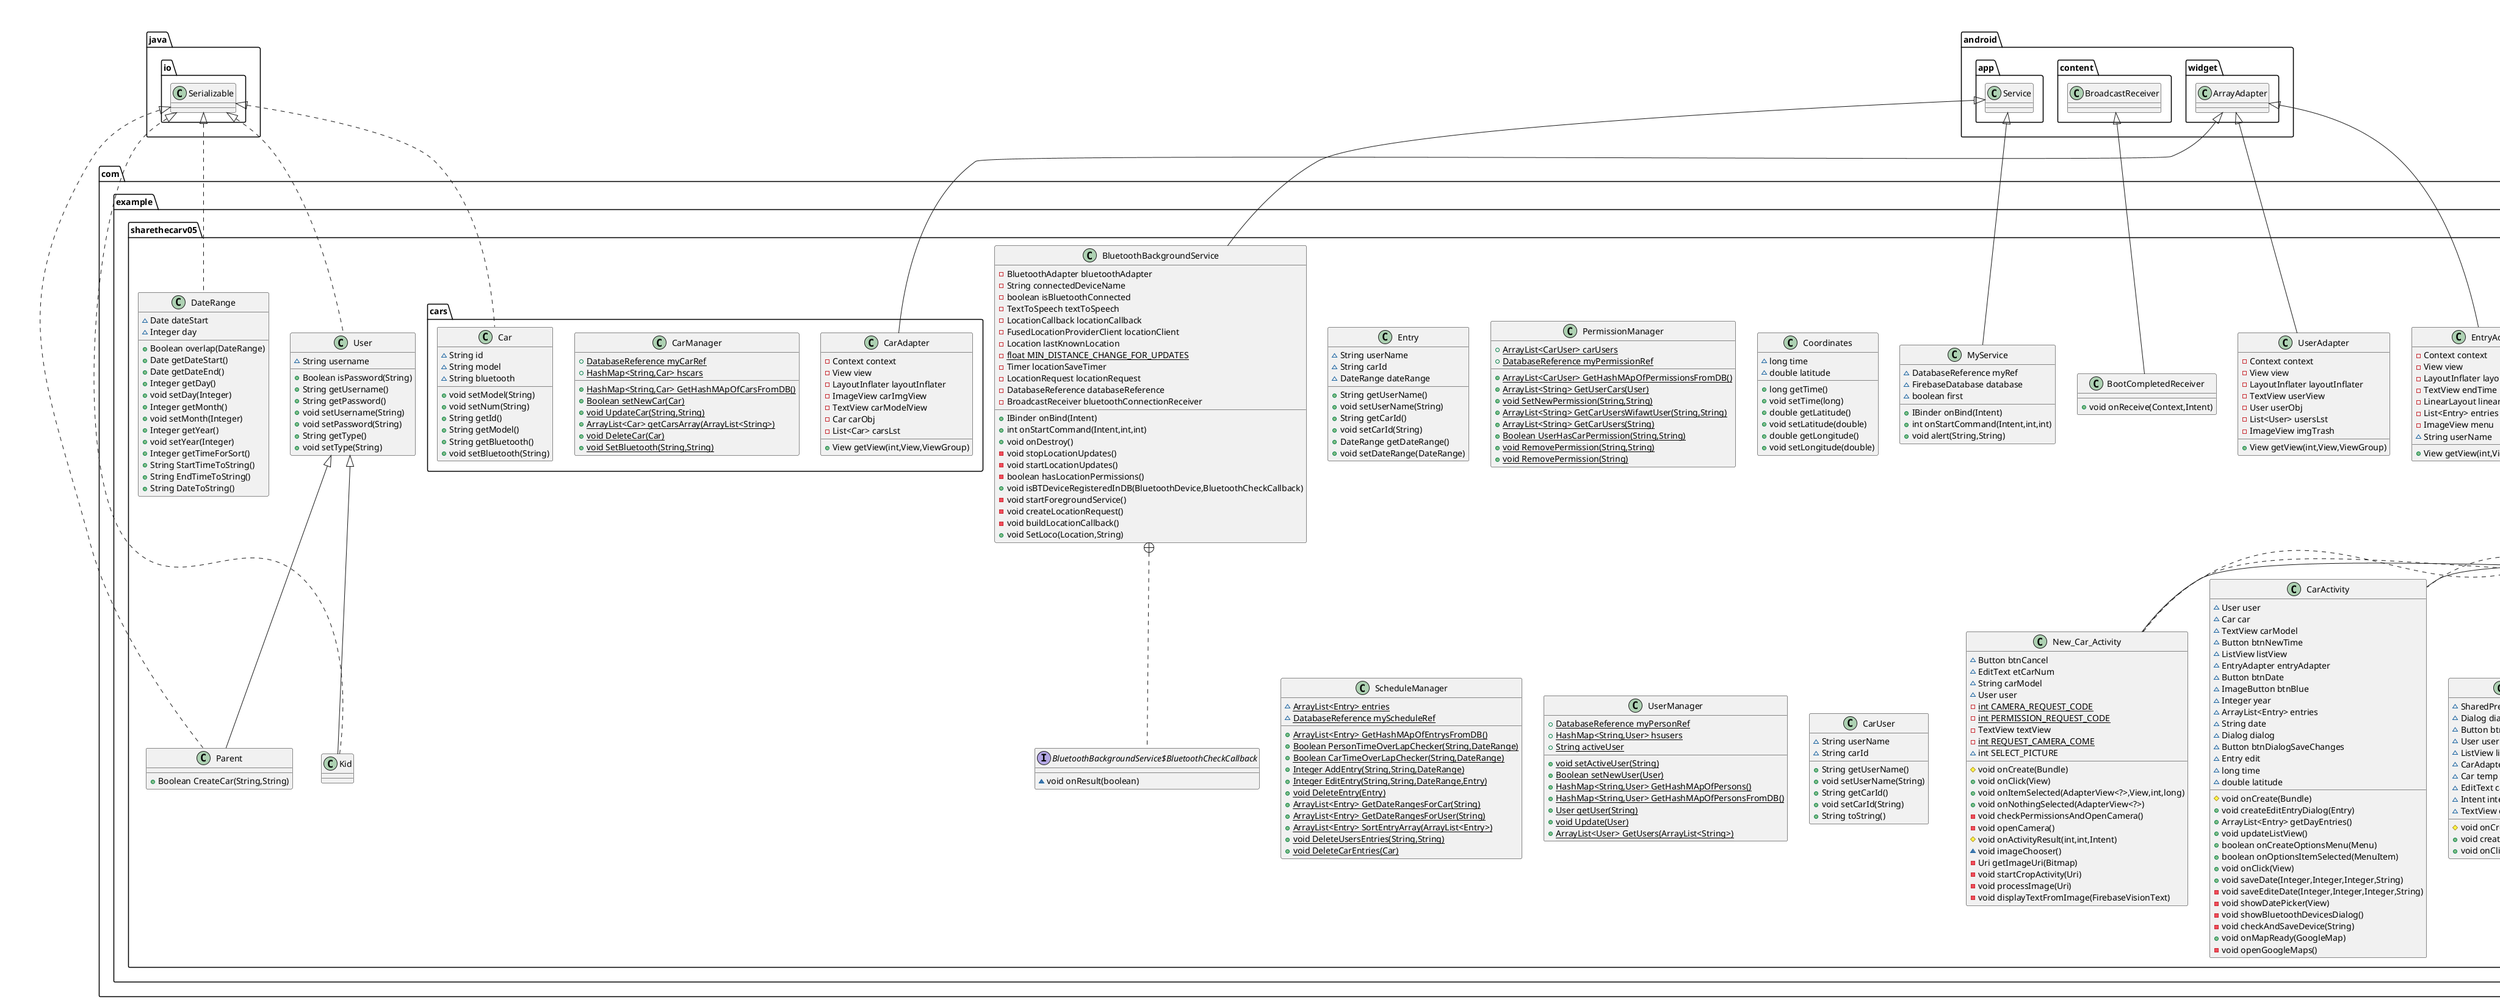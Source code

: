 @startuml
class com.example.sharethecarv05.Entry {
~ String userName
~ String carId
~ DateRange dateRange
+ String getUserName()
+ void setUserName(String)
+ String getCarId()
+ void setCarId(String)
+ DateRange getDateRange()
+ void setDateRange(DateRange)
}


class com.example.sharethecarv05.cars.CarAdapter {
- Context context
- View view
- LayoutInflater layoutInflater
- ImageView carImgView
- TextView carModelView
- Car carObj
- List<Car> carsLst
+ View getView(int,View,ViewGroup)
}


class com.example.sharethecarv05.UserAdapter {
- Context context
- View view
- LayoutInflater layoutInflater
- TextView userView
- User userObj
- List<User> usersLst
- ImageView imgTrash
+ View getView(int,View,ViewGroup)
}


class com.example.sharethecarv05.PermissionManager {
+ {static} ArrayList<CarUser> carUsers
+ {static} DatabaseReference myPermissionRef
+ {static} ArrayList<CarUser> GetHashMApOfPermissionsFromDB()
+ {static} ArrayList<String> GetUserCars(User)
+ {static} void SetNewPermission(String,String)
+ {static} ArrayList<String> GetCarUsersWifawtUser(String,String)
+ {static} ArrayList<String> GetCarUsers(String)
+ {static} Boolean UserHasCarPermission(String,String)
+ {static} void RemovePermission(String,String)
+ {static} void RemovePermission(String)
}


class com.example.sharethecarv05.cars.CarManager {
+ {static} DatabaseReference myCarRef
+ {static} HashMap<String,Car> hscars
+ {static} HashMap<String,Car> GetHashMApOfCarsFromDB()
+ {static} Boolean setNewCar(Car)
+ {static} void UpdateCar(String,String)
+ {static} ArrayList<Car> getCarsArray(ArrayList<String>)
+ {static} void DeleteCar(Car)
+ {static} void SetBluetooth(String,String)
}


class com.example.sharethecarv05.cars.Car {
~ String id
~ String model
~ String bluetooth
+ void setModel(String)
+ void setNum(String)
+ String getId()
+ String getModel()
+ String getBluetooth()
+ void setBluetooth(String)
}


class com.example.sharethecarv05.Coordinates {
~ long time
~ double latitude
+ long getTime()
+ void setTime(long)
+ double getLatitude()
+ void setLatitude(double)
+ double getLongitude()
+ void setLongitude(double)
}


class com.example.sharethecarv05.BluetoothBackgroundService {
- BluetoothAdapter bluetoothAdapter
- String connectedDeviceName
- boolean isBluetoothConnected
- TextToSpeech textToSpeech
- LocationCallback locationCallback
- FusedLocationProviderClient locationClient
- Location lastKnownLocation
- {static} float MIN_DISTANCE_CHANGE_FOR_UPDATES
- Timer locationSaveTimer
- LocationRequest locationRequest
- DatabaseReference databaseReference
- BroadcastReceiver bluetoothConnectionReceiver
+ IBinder onBind(Intent)
+ int onStartCommand(Intent,int,int)
+ void onDestroy()
- void stopLocationUpdates()
- void startLocationUpdates()
- boolean hasLocationPermissions()
+ void isBTDeviceRegisteredInDB(BluetoothDevice,BluetoothCheckCallback)
- void startForegroundService()
- void createLocationRequest()
- void buildLocationCallback()
+ void SetLoco(Location,String)
}


interface com.example.sharethecarv05.BluetoothBackgroundService$BluetoothCheckCallback {
~ void onResult(boolean)
}

class com.example.sharethecarv05.BootCompletedReceiver {
+ void onReceive(Context,Intent)
}

class com.example.sharethecarv05.CarActivity {
~ User user
~ Car car
~ TextView carModel
~ Button btnNewTime
~ ListView listView
~ EntryAdapter entryAdapter
~ Button btnDate
~ ImageButton btnBlue
~ Integer year
~ ArrayList<Entry> entries
~ String date
~ Dialog dialog
~ Button btnDialogSaveChanges
~ Entry edit
~ long time
~ double latitude
# void onCreate(Bundle)
+ void createEditEntryDialog(Entry)
+ ArrayList<Entry> getDayEntries()
+ void updateListView()
+ boolean onCreateOptionsMenu(Menu)
+ boolean onOptionsItemSelected(MenuItem)
+ void onClick(View)
+ void saveDate(Integer,Integer,Integer,String)
- void saveEditeDate(Integer,Integer,Integer,String)
- void showDatePicker(View)
- void showBluetoothDevicesDialog()
- void checkAndSaveDevice(String)
+ void onMapReady(GoogleMap)
- void openGoogleMaps()
}


class com.example.sharethecarv05.ScheduleManager {
~ {static} ArrayList<Entry> entries
~ {static} DatabaseReference myScheduleRef
+ {static} ArrayList<Entry> GetHashMApOfEntrysFromDB()
+ {static} Boolean PersonTimeOverLapChecker(String,DateRange)
+ {static} Boolean CarTimeOverLapChecker(String,DateRange)
+ {static} Integer AddEntry(String,String,DateRange)
+ {static} Integer EditEntry(String,String,DateRange,Entry)
+ {static} void DeleteEntry(Entry)
+ {static} ArrayList<Entry> GetDateRangesForCar(String)
+ {static} ArrayList<Entry> GetDateRangesForUser(String)
+ {static} ArrayList<Entry> SortEntryArray(ArrayList<Entry>)
+ {static} void DeleteUsersEntries(String,String)
+ {static} void DeleteCarEntries(Car)
}


class com.example.sharethecarv05.EditCar_Activity {
~ SharedPreferences sharedPreferences
~ Dialog dialog
~ Button btnSCar
~ User user
~ ListView listView
~ CarAdapter carAdapter
~ Car temp
~ EditText carModel
~ Intent intent
~ TextView carNum
# void onCreate(Bundle)
+ void createpickerDialog()
+ void onClick(View)
}


class com.example.sharethecarv05.CarPermissionActivity {
~ ListView listView
~ Button btnAddUser
~ EditText editTextUser
~ UserAdapter userAdapter
~ User user
~ Car car
~ String u
~ TextView title
# void onCreate(Bundle)
+ void refresListView()
+ void onClick(View)
}


class com.example.sharethecarv05.MyService {
~ DatabaseReference myRef
~ FirebaseDatabase database
~ boolean first
+ IBinder onBind(Intent)
+ int onStartCommand(Intent,int,int)
+ void alert(String,String)
}


class com.example.sharethecarv05.New_Car_Activity {
~ Button btnCancel
~ EditText etCarNum
~ String carModel
~ User user
- {static} int CAMERA_REQUEST_CODE
- {static} int PERMISSION_REQUEST_CODE
- TextView textView
- {static} int REQUEST_CAMERA_COME
~ int SELECT_PICTURE
# void onCreate(Bundle)
+ void onClick(View)
+ void onItemSelected(AdapterView<?>,View,int,long)
+ void onNothingSelected(AdapterView<?>)
- void checkPermissionsAndOpenCamera()
- void openCamera()
# void onActivityResult(int,int,Intent)
~ void imageChooser()
- Uri getImageUri(Bitmap)
- void startCropActivity(Uri)
- void processImage(Uri)
- void displayTextFromImage(FirebaseVisionText)
}


class com.example.sharethecarv05.User {
~ String username
+ Boolean isPassword(String)
+ String getUsername()
+ String getPassword()
+ void setUsername(String)
+ void setPassword(String)
+ String getType()
+ void setType(String)
}


class com.example.sharethecarv05.DateRange {
~ Date dateStart
~ Integer day
+ Boolean overlap(DateRange)
+ Date getDateStart()
+ Date getDateEnd()
+ Integer getDay()
+ void setDay(Integer)
+ Integer getMonth()
+ void setMonth(Integer)
+ Integer getYear()
+ void setYear(Integer)
+ Integer getTimeForSort()
+ String StartTimeToString()
+ String EndTimeToString()
+ String DateToString()
}


class com.example.sharethecarv05.CarsActivity {
~ User user
~ CarAdapter carAdapter
~ ListView listView
~ TextView textviewWelcomeMessage
# void onCreate(Bundle)
+ boolean onCreateOptionsMenu(Menu)
+ boolean onOptionsItemSelected(MenuItem)
}


class com.example.sharethecarv05.UserManager {
+ {static} DatabaseReference myPersonRef
+ {static} HashMap<String,User> hsusers
+ {static} String activeUser
+ {static} void setActiveUser(String)
+ {static} Boolean setNewUser(User)
+ {static} HashMap<String,User> GetHashMApOfPersons()
+ {static} HashMap<String,User> GetHashMApOfPersonsFromDB()
+ {static} User getUser(String)
+ {static} void Update(User)
+ {static} ArrayList<User> GetUsers(ArrayList<String>)
}


class com.example.sharethecarv05.MainActivity {
~ Button btnLogin
~ String userName
~ EditText etUserName
~ EditText etLoginUserName
~ RadioButton rbKid
~ Dialog dialog
~ HashMap<String,User> per
~ User user
~ ImageView img
+ DatabaseReference myRef
+ FirebaseDatabase database
+ {static} int MY_PERMISSIONS_REQUEST_BLUETOOTH_CONNECT
# void onCreate(Bundle)
+ void createSignUpDialog()
+ void onClick(View)
- void startService()
}


class com.example.sharethecarv05.Kid {
}
class com.example.sharethecarv05.EntryAdapter {
- Context context
- View view
- LayoutInflater layoutInflater
- TextView endTime
- LinearLayout linearLayout
- List<Entry> entries
- ImageView menu
~ String userName
+ View getView(int,View,ViewGroup)
}


class com.example.sharethecarv05.CarUser {
~ String userName
~ String carId
+ String getUserName()
+ void setUserName(String)
+ String getCarId()
+ void setCarId(String)
+ String toString()
}


class com.example.sharethecarv05.Parent {
+ Boolean CreateCar(String,String)
}



android.widget.ArrayAdapter <|-- com.example.sharethecarv05.cars.CarAdapter
android.widget.ArrayAdapter <|-- com.example.sharethecarv05.UserAdapter
java.io.Serializable <|.. com.example.sharethecarv05.cars.Car
android.app.Service <|-- com.example.sharethecarv05.BluetoothBackgroundService
com.example.sharethecarv05.BluetoothBackgroundService +.. com.example.sharethecarv05.BluetoothBackgroundService$BluetoothCheckCallback
android.content.BroadcastReceiver <|-- com.example.sharethecarv05.BootCompletedReceiver
com.example.sharethecarv05.OnClickListener <|.. com.example.sharethecarv05.CarActivity
androidx.appcompat.app.AppCompatActivity <|-- com.example.sharethecarv05.CarActivity
com.example.sharethecarv05.OnClickListener <|.. com.example.sharethecarv05.EditCar_Activity
androidx.appcompat.app.AppCompatActivity <|-- com.example.sharethecarv05.EditCar_Activity
com.example.sharethecarv05.OnClickListener <|.. com.example.sharethecarv05.CarPermissionActivity
androidx.appcompat.app.AppCompatActivity <|-- com.example.sharethecarv05.CarPermissionActivity
android.app.Service <|-- com.example.sharethecarv05.MyService
com.example.sharethecarv05.OnClickListener <|.. com.example.sharethecarv05.New_Car_Activity
com.example.sharethecarv05.OnItemSelectedListener <|.. com.example.sharethecarv05.New_Car_Activity
androidx.appcompat.app.AppCompatActivity <|-- com.example.sharethecarv05.New_Car_Activity
java.io.Serializable <|.. com.example.sharethecarv05.User
java.io.Serializable <|.. com.example.sharethecarv05.DateRange
androidx.appcompat.app.AppCompatActivity <|-- com.example.sharethecarv05.CarsActivity
com.example.sharethecarv05.OnClickListener <|.. com.example.sharethecarv05.MainActivity
androidx.appcompat.app.AppCompatActivity <|-- com.example.sharethecarv05.MainActivity
java.io.Serializable <|.. com.example.sharethecarv05.Kid
com.example.sharethecarv05.User <|-- com.example.sharethecarv05.Kid
android.widget.ArrayAdapter <|-- com.example.sharethecarv05.EntryAdapter
java.io.Serializable <|.. com.example.sharethecarv05.Parent
com.example.sharethecarv05.User <|-- com.example.sharethecarv05.Parent
@enduml